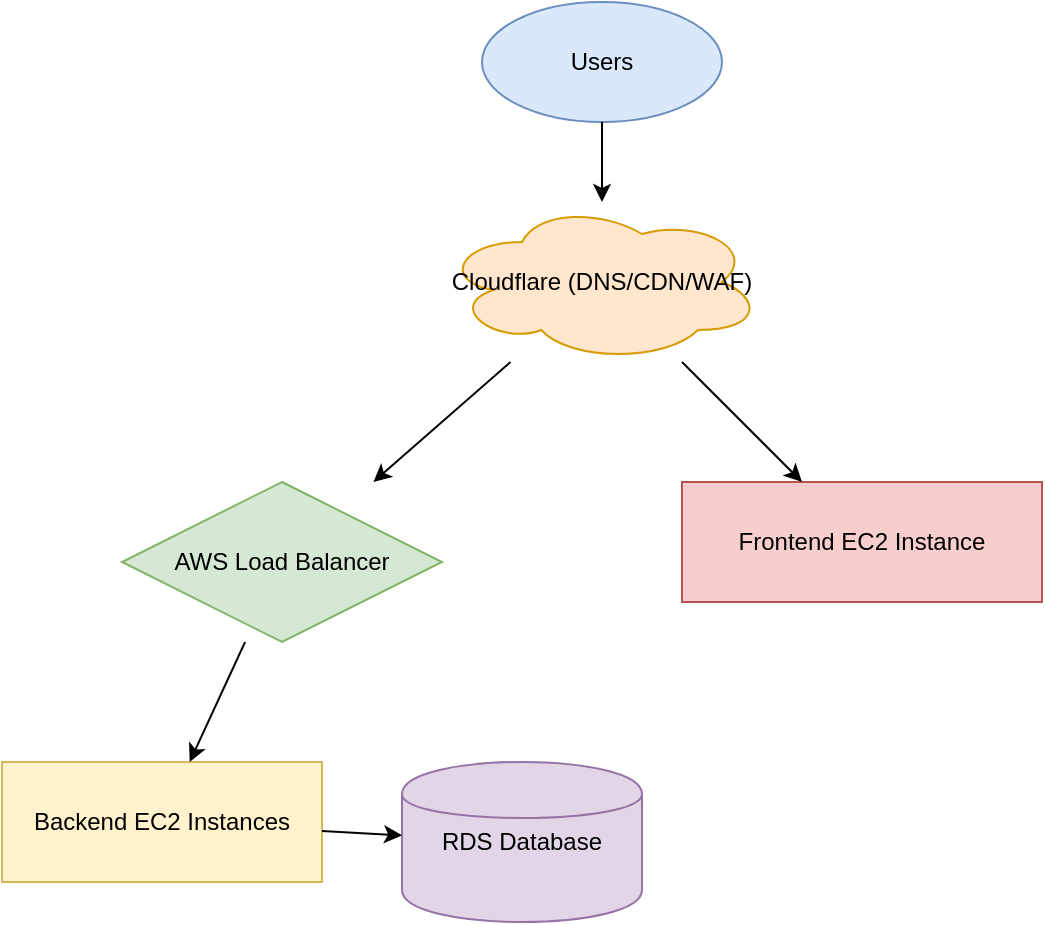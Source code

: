 <?xml version="1.0" encoding="UTF-8"?>
<mxfile>
  <diagram name="Deployment Architecture" id="deployment-architecture">
    <mxGraphModel dx="1420" dy="794" grid="1" gridSize="10" guides="1" tooltips="1" connect="1" arrows="1" fold="1" page="1" pageScale="1" pageWidth="827" pageHeight="1169" math="0" shadow="0">
      <root>
        <mxCell id="0"/>
        <mxCell id="1" parent="0"/>

        <!-- Users -->
        <mxCell id="2" value="Users" style="shape=ellipse;whiteSpace=wrap;html=1;fillColor=#dae8fc;strokeColor=#6c8ebf;" vertex="1" parent="1">
          <mxGeometry x="300" y="40" width="120" height="60" as="geometry"/>
        </mxCell>

        <!-- Cloudflare -->
        <mxCell id="3" value="Cloudflare (DNS/CDN/WAF)" style="shape=cloud;whiteSpace=wrap;html=1;fillColor=#ffe6cc;strokeColor=#d79b00;" vertex="1" parent="1">
          <mxGeometry x="280" y="140" width="160" height="80" as="geometry"/>
        </mxCell>

        <!-- Load Balancer -->
        <mxCell id="4" value="AWS Load Balancer" style="shape=rhombus;whiteSpace=wrap;html=1;fillColor=#d5e8d4;strokeColor=#82b366;" vertex="1" parent="1">
          <mxGeometry x="120" y="280" width="160" height="80" as="geometry"/>
        </mxCell>

        <!-- Backend EC2 -->
        <mxCell id="5" value="Backend EC2 Instances" style="shape=rectangle;whiteSpace=wrap;html=1;fillColor=#fff2cc;strokeColor=#d6b656;" vertex="1" parent="1">
          <mxGeometry x="60" y="420" width="160" height="60" as="geometry"/>
        </mxCell>

        <!-- Database -->
        <mxCell id="6" value="RDS Database" style="shape=cylinder;whiteSpace=wrap;html=1;fillColor=#e1d5e7;strokeColor=#9673a6;" vertex="1" parent="1">
          <mxGeometry x="260" y="420" width="120" height="80" as="geometry"/>
        </mxCell>

        <!-- Frontend EC2 -->
        <mxCell id="7" value="Frontend EC2 Instance" style="shape=rectangle;whiteSpace=wrap;html=1;fillColor=#f8cecc;strokeColor=#b85450;" vertex="1" parent="1">
          <mxGeometry x="400" y="280" width="180" height="60" as="geometry"/>
        </mxCell>

        <!-- Edges -->
        <mxCell id="8" edge="1" parent="1" source="2" target="3">
          <mxGeometry relative="1" as="geometry"/>
        </mxCell>

        <mxCell id="9" edge="1" parent="1" source="3" target="4">
          <mxGeometry relative="1" as="geometry"/>
        </mxCell>

        <mxCell id="10" edge="1" parent="1" source="3" target="7">
          <mxGeometry relative="1" as="geometry"/>
        </mxCell>

        <mxCell id="11" edge="1" parent="1" source="4" target="5">
          <mxGeometry relative="1" as="geometry"/>
        </mxCell>

        <mxCell id="12" edge="1" parent="1" source="5" target="6">
          <mxGeometry relative="1" as="geometry"/>
        </mxCell>
      </root>
    </mxGraphModel>
  </diagram>
</mxfile>
